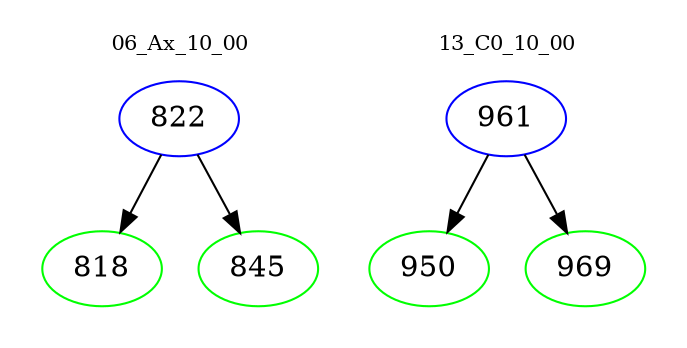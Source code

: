 digraph{
subgraph cluster_0 {
color = white
label = "06_Ax_10_00";
fontsize=10;
T0_822 [label="822", color="blue"]
T0_822 -> T0_818 [color="black"]
T0_818 [label="818", color="green"]
T0_822 -> T0_845 [color="black"]
T0_845 [label="845", color="green"]
}
subgraph cluster_1 {
color = white
label = "13_C0_10_00";
fontsize=10;
T1_961 [label="961", color="blue"]
T1_961 -> T1_950 [color="black"]
T1_950 [label="950", color="green"]
T1_961 -> T1_969 [color="black"]
T1_969 [label="969", color="green"]
}
}
